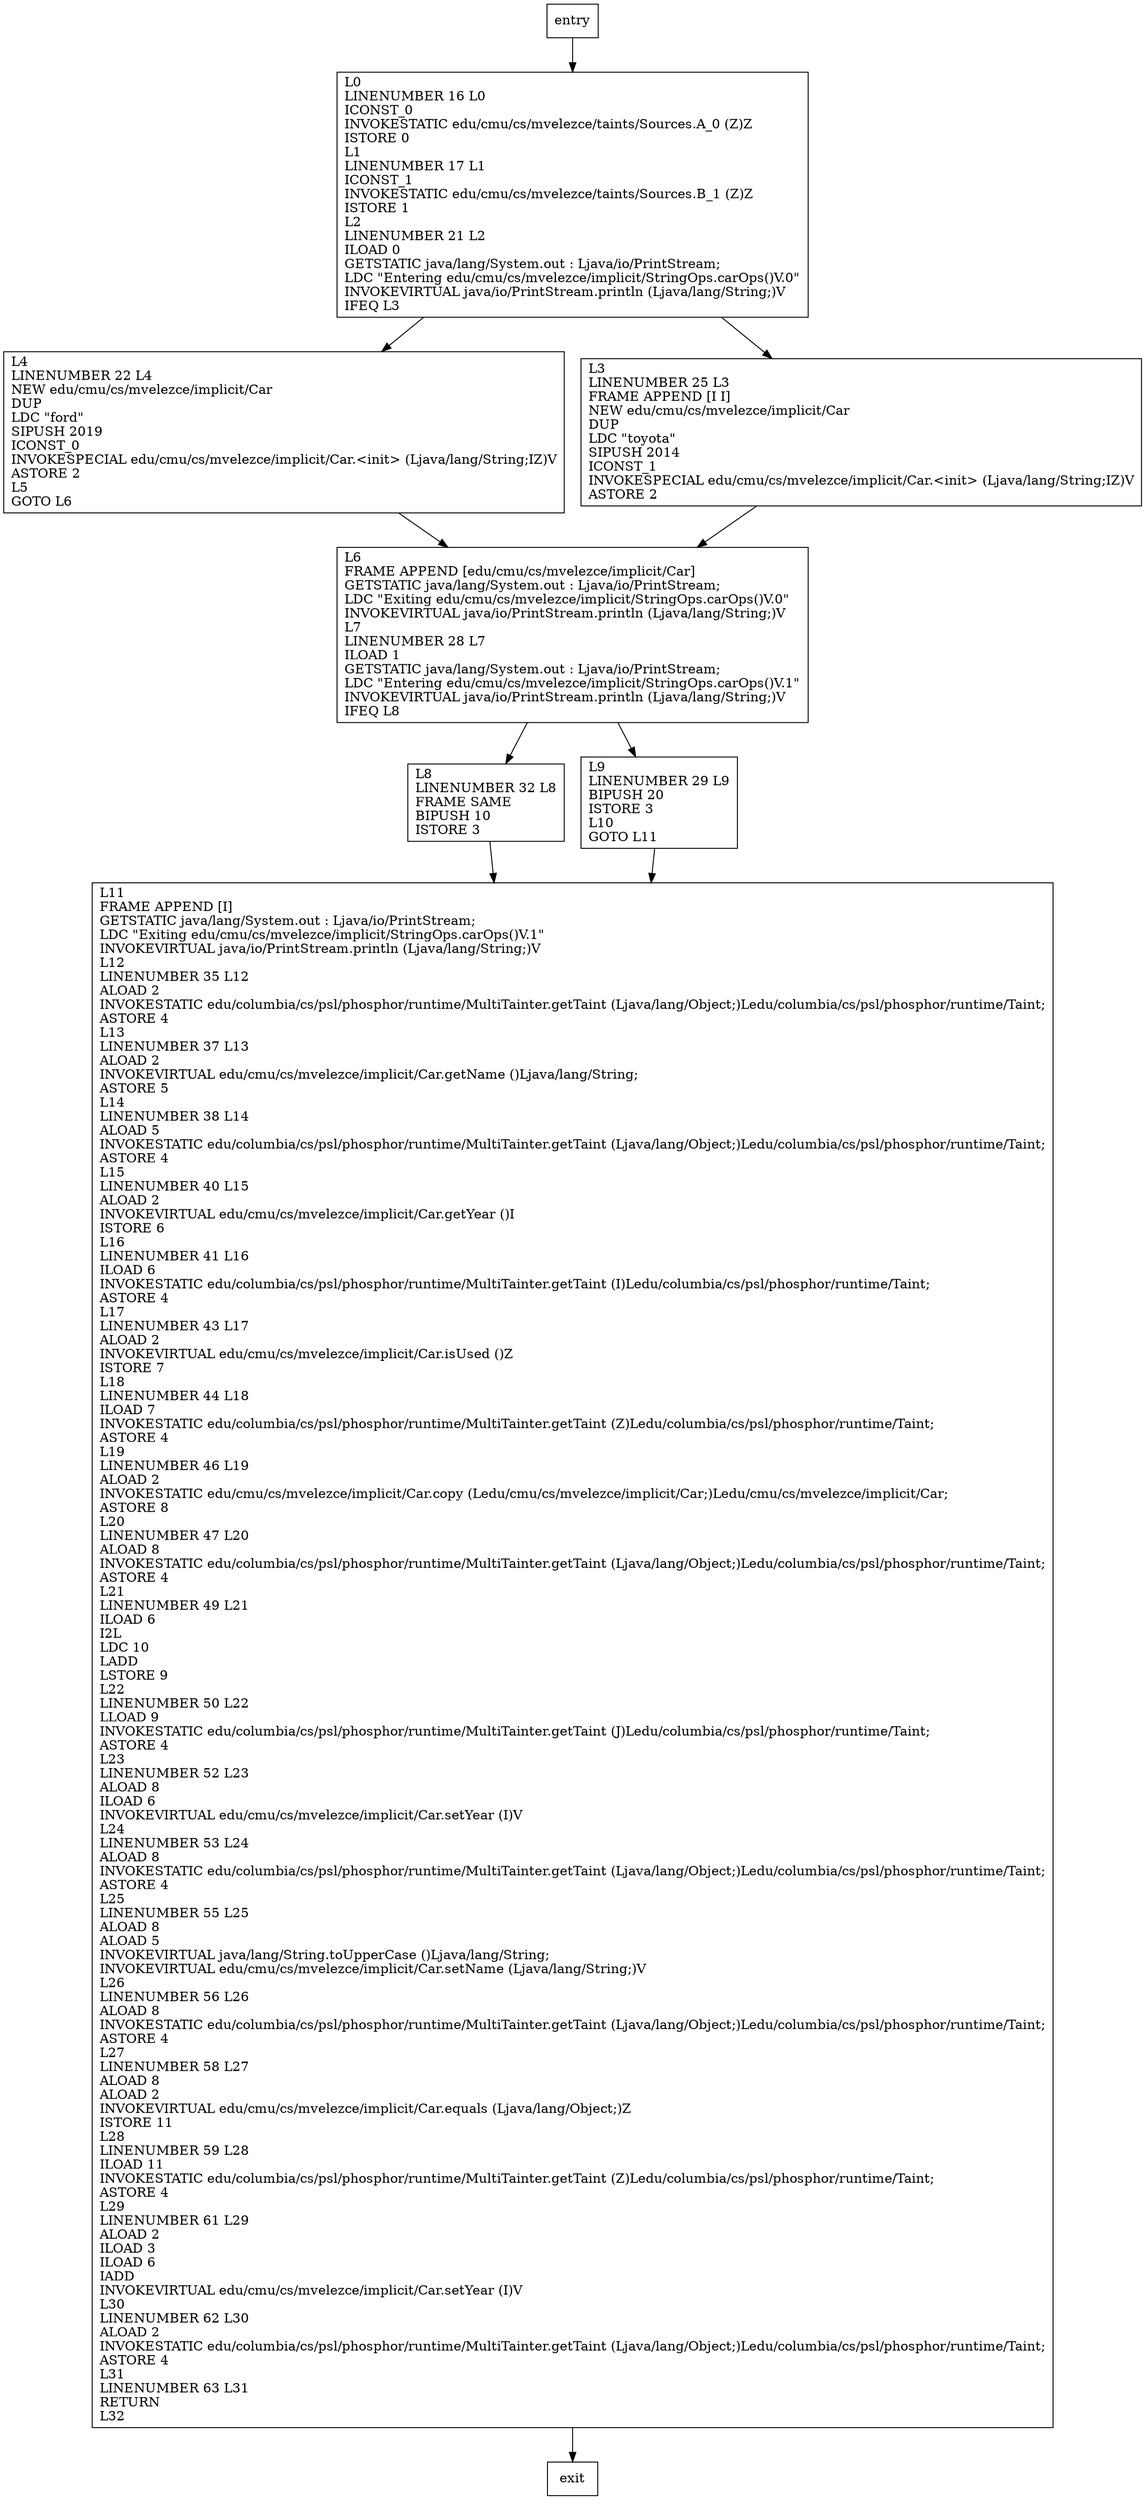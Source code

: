 digraph carOps {
node [shape=record];
783882087 [label="L8\lLINENUMBER 32 L8\lFRAME SAME\lBIPUSH 10\lISTORE 3\l"];
1053596586 [label="L11\lFRAME APPEND [I]\lGETSTATIC java/lang/System.out : Ljava/io/PrintStream;\lLDC \"Exiting edu/cmu/cs/mvelezce/implicit/StringOps.carOps()V.1\"\lINVOKEVIRTUAL java/io/PrintStream.println (Ljava/lang/String;)V\lL12\lLINENUMBER 35 L12\lALOAD 2\lINVOKESTATIC edu/columbia/cs/psl/phosphor/runtime/MultiTainter.getTaint (Ljava/lang/Object;)Ledu/columbia/cs/psl/phosphor/runtime/Taint;\lASTORE 4\lL13\lLINENUMBER 37 L13\lALOAD 2\lINVOKEVIRTUAL edu/cmu/cs/mvelezce/implicit/Car.getName ()Ljava/lang/String;\lASTORE 5\lL14\lLINENUMBER 38 L14\lALOAD 5\lINVOKESTATIC edu/columbia/cs/psl/phosphor/runtime/MultiTainter.getTaint (Ljava/lang/Object;)Ledu/columbia/cs/psl/phosphor/runtime/Taint;\lASTORE 4\lL15\lLINENUMBER 40 L15\lALOAD 2\lINVOKEVIRTUAL edu/cmu/cs/mvelezce/implicit/Car.getYear ()I\lISTORE 6\lL16\lLINENUMBER 41 L16\lILOAD 6\lINVOKESTATIC edu/columbia/cs/psl/phosphor/runtime/MultiTainter.getTaint (I)Ledu/columbia/cs/psl/phosphor/runtime/Taint;\lASTORE 4\lL17\lLINENUMBER 43 L17\lALOAD 2\lINVOKEVIRTUAL edu/cmu/cs/mvelezce/implicit/Car.isUsed ()Z\lISTORE 7\lL18\lLINENUMBER 44 L18\lILOAD 7\lINVOKESTATIC edu/columbia/cs/psl/phosphor/runtime/MultiTainter.getTaint (Z)Ledu/columbia/cs/psl/phosphor/runtime/Taint;\lASTORE 4\lL19\lLINENUMBER 46 L19\lALOAD 2\lINVOKESTATIC edu/cmu/cs/mvelezce/implicit/Car.copy (Ledu/cmu/cs/mvelezce/implicit/Car;)Ledu/cmu/cs/mvelezce/implicit/Car;\lASTORE 8\lL20\lLINENUMBER 47 L20\lALOAD 8\lINVOKESTATIC edu/columbia/cs/psl/phosphor/runtime/MultiTainter.getTaint (Ljava/lang/Object;)Ledu/columbia/cs/psl/phosphor/runtime/Taint;\lASTORE 4\lL21\lLINENUMBER 49 L21\lILOAD 6\lI2L\lLDC 10\lLADD\lLSTORE 9\lL22\lLINENUMBER 50 L22\lLLOAD 9\lINVOKESTATIC edu/columbia/cs/psl/phosphor/runtime/MultiTainter.getTaint (J)Ledu/columbia/cs/psl/phosphor/runtime/Taint;\lASTORE 4\lL23\lLINENUMBER 52 L23\lALOAD 8\lILOAD 6\lINVOKEVIRTUAL edu/cmu/cs/mvelezce/implicit/Car.setYear (I)V\lL24\lLINENUMBER 53 L24\lALOAD 8\lINVOKESTATIC edu/columbia/cs/psl/phosphor/runtime/MultiTainter.getTaint (Ljava/lang/Object;)Ledu/columbia/cs/psl/phosphor/runtime/Taint;\lASTORE 4\lL25\lLINENUMBER 55 L25\lALOAD 8\lALOAD 5\lINVOKEVIRTUAL java/lang/String.toUpperCase ()Ljava/lang/String;\lINVOKEVIRTUAL edu/cmu/cs/mvelezce/implicit/Car.setName (Ljava/lang/String;)V\lL26\lLINENUMBER 56 L26\lALOAD 8\lINVOKESTATIC edu/columbia/cs/psl/phosphor/runtime/MultiTainter.getTaint (Ljava/lang/Object;)Ledu/columbia/cs/psl/phosphor/runtime/Taint;\lASTORE 4\lL27\lLINENUMBER 58 L27\lALOAD 8\lALOAD 2\lINVOKEVIRTUAL edu/cmu/cs/mvelezce/implicit/Car.equals (Ljava/lang/Object;)Z\lISTORE 11\lL28\lLINENUMBER 59 L28\lILOAD 11\lINVOKESTATIC edu/columbia/cs/psl/phosphor/runtime/MultiTainter.getTaint (Z)Ledu/columbia/cs/psl/phosphor/runtime/Taint;\lASTORE 4\lL29\lLINENUMBER 61 L29\lALOAD 2\lILOAD 3\lILOAD 6\lIADD\lINVOKEVIRTUAL edu/cmu/cs/mvelezce/implicit/Car.setYear (I)V\lL30\lLINENUMBER 62 L30\lALOAD 2\lINVOKESTATIC edu/columbia/cs/psl/phosphor/runtime/MultiTainter.getTaint (Ljava/lang/Object;)Ledu/columbia/cs/psl/phosphor/runtime/Taint;\lASTORE 4\lL31\lLINENUMBER 63 L31\lRETURN\lL32\l"];
692760632 [label="L4\lLINENUMBER 22 L4\lNEW edu/cmu/cs/mvelezce/implicit/Car\lDUP\lLDC \"ford\"\lSIPUSH 2019\lICONST_0\lINVOKESPECIAL edu/cmu/cs/mvelezce/implicit/Car.\<init\> (Ljava/lang/String;IZ)V\lASTORE 2\lL5\lGOTO L6\l"];
962248325 [label="L3\lLINENUMBER 25 L3\lFRAME APPEND [I I]\lNEW edu/cmu/cs/mvelezce/implicit/Car\lDUP\lLDC \"toyota\"\lSIPUSH 2014\lICONST_1\lINVOKESPECIAL edu/cmu/cs/mvelezce/implicit/Car.\<init\> (Ljava/lang/String;IZ)V\lASTORE 2\l"];
1434751602 [label="L6\lFRAME APPEND [edu/cmu/cs/mvelezce/implicit/Car]\lGETSTATIC java/lang/System.out : Ljava/io/PrintStream;\lLDC \"Exiting edu/cmu/cs/mvelezce/implicit/StringOps.carOps()V.0\"\lINVOKEVIRTUAL java/io/PrintStream.println (Ljava/lang/String;)V\lL7\lLINENUMBER 28 L7\lILOAD 1\lGETSTATIC java/lang/System.out : Ljava/io/PrintStream;\lLDC \"Entering edu/cmu/cs/mvelezce/implicit/StringOps.carOps()V.1\"\lINVOKEVIRTUAL java/io/PrintStream.println (Ljava/lang/String;)V\lIFEQ L8\l"];
1376696824 [label="L9\lLINENUMBER 29 L9\lBIPUSH 20\lISTORE 3\lL10\lGOTO L11\l"];
311245180 [label="L0\lLINENUMBER 16 L0\lICONST_0\lINVOKESTATIC edu/cmu/cs/mvelezce/taints/Sources.A_0 (Z)Z\lISTORE 0\lL1\lLINENUMBER 17 L1\lICONST_1\lINVOKESTATIC edu/cmu/cs/mvelezce/taints/Sources.B_1 (Z)Z\lISTORE 1\lL2\lLINENUMBER 21 L2\lILOAD 0\lGETSTATIC java/lang/System.out : Ljava/io/PrintStream;\lLDC \"Entering edu/cmu/cs/mvelezce/implicit/StringOps.carOps()V.0\"\lINVOKEVIRTUAL java/io/PrintStream.println (Ljava/lang/String;)V\lIFEQ L3\l"];
entry;
exit;
783882087 -> 1053596586;
entry -> 311245180;
1053596586 -> exit;
692760632 -> 1434751602;
962248325 -> 1434751602;
1434751602 -> 783882087;
1434751602 -> 1376696824;
1376696824 -> 1053596586;
311245180 -> 692760632;
311245180 -> 962248325;
}
